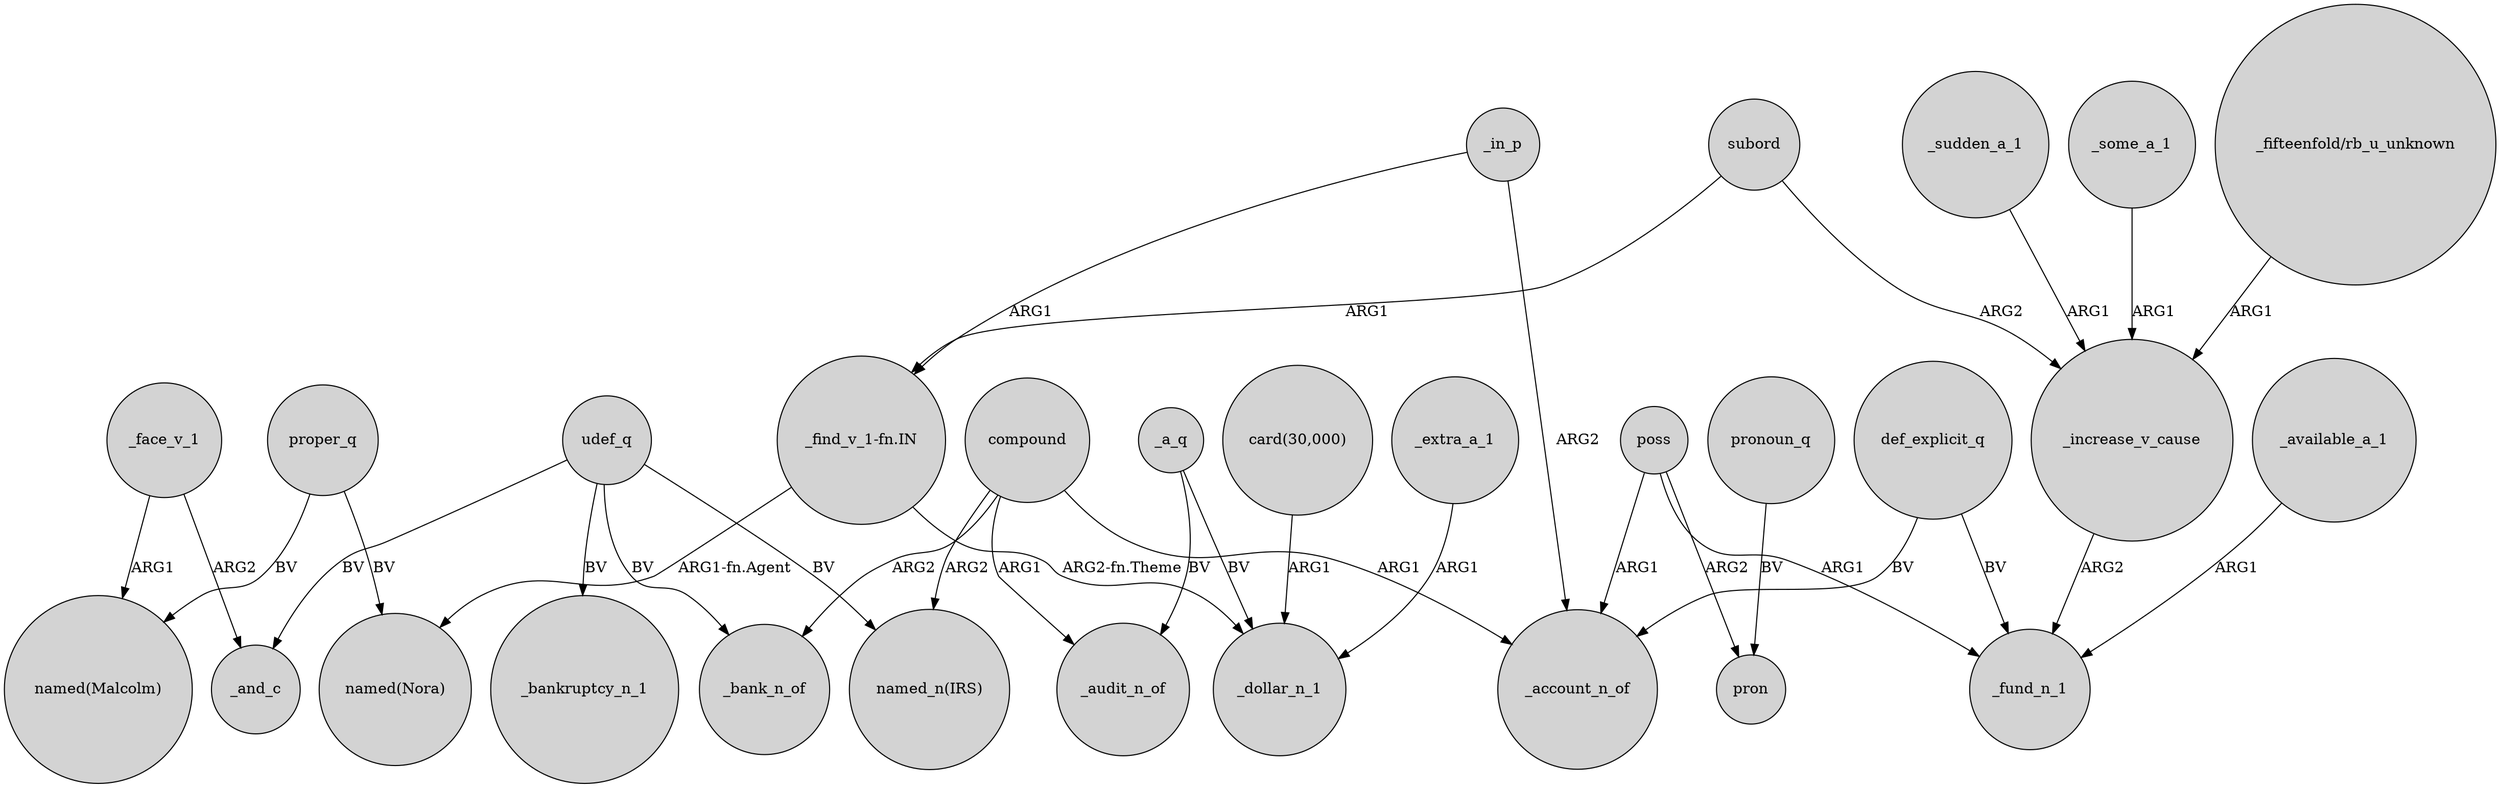 digraph {
	node [shape=circle style=filled]
	proper_q -> "named(Malcolm)" [label=BV]
	compound -> _bank_n_of [label=ARG2]
	udef_q -> _bankruptcy_n_1 [label=BV]
	_increase_v_cause -> _fund_n_1 [label=ARG2]
	poss -> pron [label=ARG2]
	_face_v_1 -> "named(Malcolm)" [label=ARG1]
	subord -> _increase_v_cause [label=ARG2]
	poss -> _fund_n_1 [label=ARG1]
	def_explicit_q -> _fund_n_1 [label=BV]
	_a_q -> _audit_n_of [label=BV]
	compound -> _account_n_of [label=ARG1]
	_a_q -> _dollar_n_1 [label=BV]
	_some_a_1 -> _increase_v_cause [label=ARG1]
	poss -> _account_n_of [label=ARG1]
	pronoun_q -> pron [label=BV]
	_available_a_1 -> _fund_n_1 [label=ARG1]
	proper_q -> "named(Nora)" [label=BV]
	"_find_v_1-fn.IN" -> "named(Nora)" [label="ARG1-fn.Agent"]
	"_find_v_1-fn.IN" -> _dollar_n_1 [label="ARG2-fn.Theme"]
	subord -> "_find_v_1-fn.IN" [label=ARG1]
	def_explicit_q -> _account_n_of [label=BV]
	_in_p -> _account_n_of [label=ARG2]
	compound -> _audit_n_of [label=ARG1]
	_in_p -> "_find_v_1-fn.IN" [label=ARG1]
	compound -> "named_n(IRS)" [label=ARG2]
	"_fifteenfold/rb_u_unknown" -> _increase_v_cause [label=ARG1]
	_face_v_1 -> _and_c [label=ARG2]
	udef_q -> "named_n(IRS)" [label=BV]
	udef_q -> _and_c [label=BV]
	_sudden_a_1 -> _increase_v_cause [label=ARG1]
	"card(30,000)" -> _dollar_n_1 [label=ARG1]
	udef_q -> _bank_n_of [label=BV]
	_extra_a_1 -> _dollar_n_1 [label=ARG1]
}
